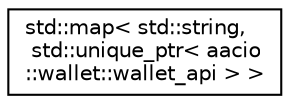 digraph "Graphical Class Hierarchy"
{
  edge [fontname="Helvetica",fontsize="10",labelfontname="Helvetica",labelfontsize="10"];
  node [fontname="Helvetica",fontsize="10",shape=record];
  rankdir="LR";
  Node0 [label="std::map\< std::string,\l std::unique_ptr\< aacio\l::wallet::wallet_api \> \>",height=0.2,width=0.4,color="black", fillcolor="white", style="filled",URL="$classstd_1_1map.html"];
}
